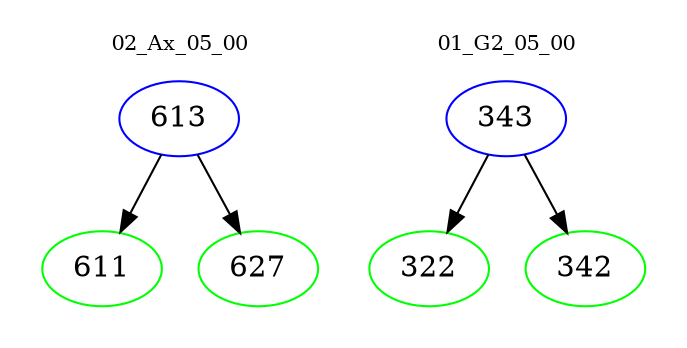 digraph{
subgraph cluster_0 {
color = white
label = "02_Ax_05_00";
fontsize=10;
T0_613 [label="613", color="blue"]
T0_613 -> T0_611 [color="black"]
T0_611 [label="611", color="green"]
T0_613 -> T0_627 [color="black"]
T0_627 [label="627", color="green"]
}
subgraph cluster_1 {
color = white
label = "01_G2_05_00";
fontsize=10;
T1_343 [label="343", color="blue"]
T1_343 -> T1_322 [color="black"]
T1_322 [label="322", color="green"]
T1_343 -> T1_342 [color="black"]
T1_342 [label="342", color="green"]
}
}
